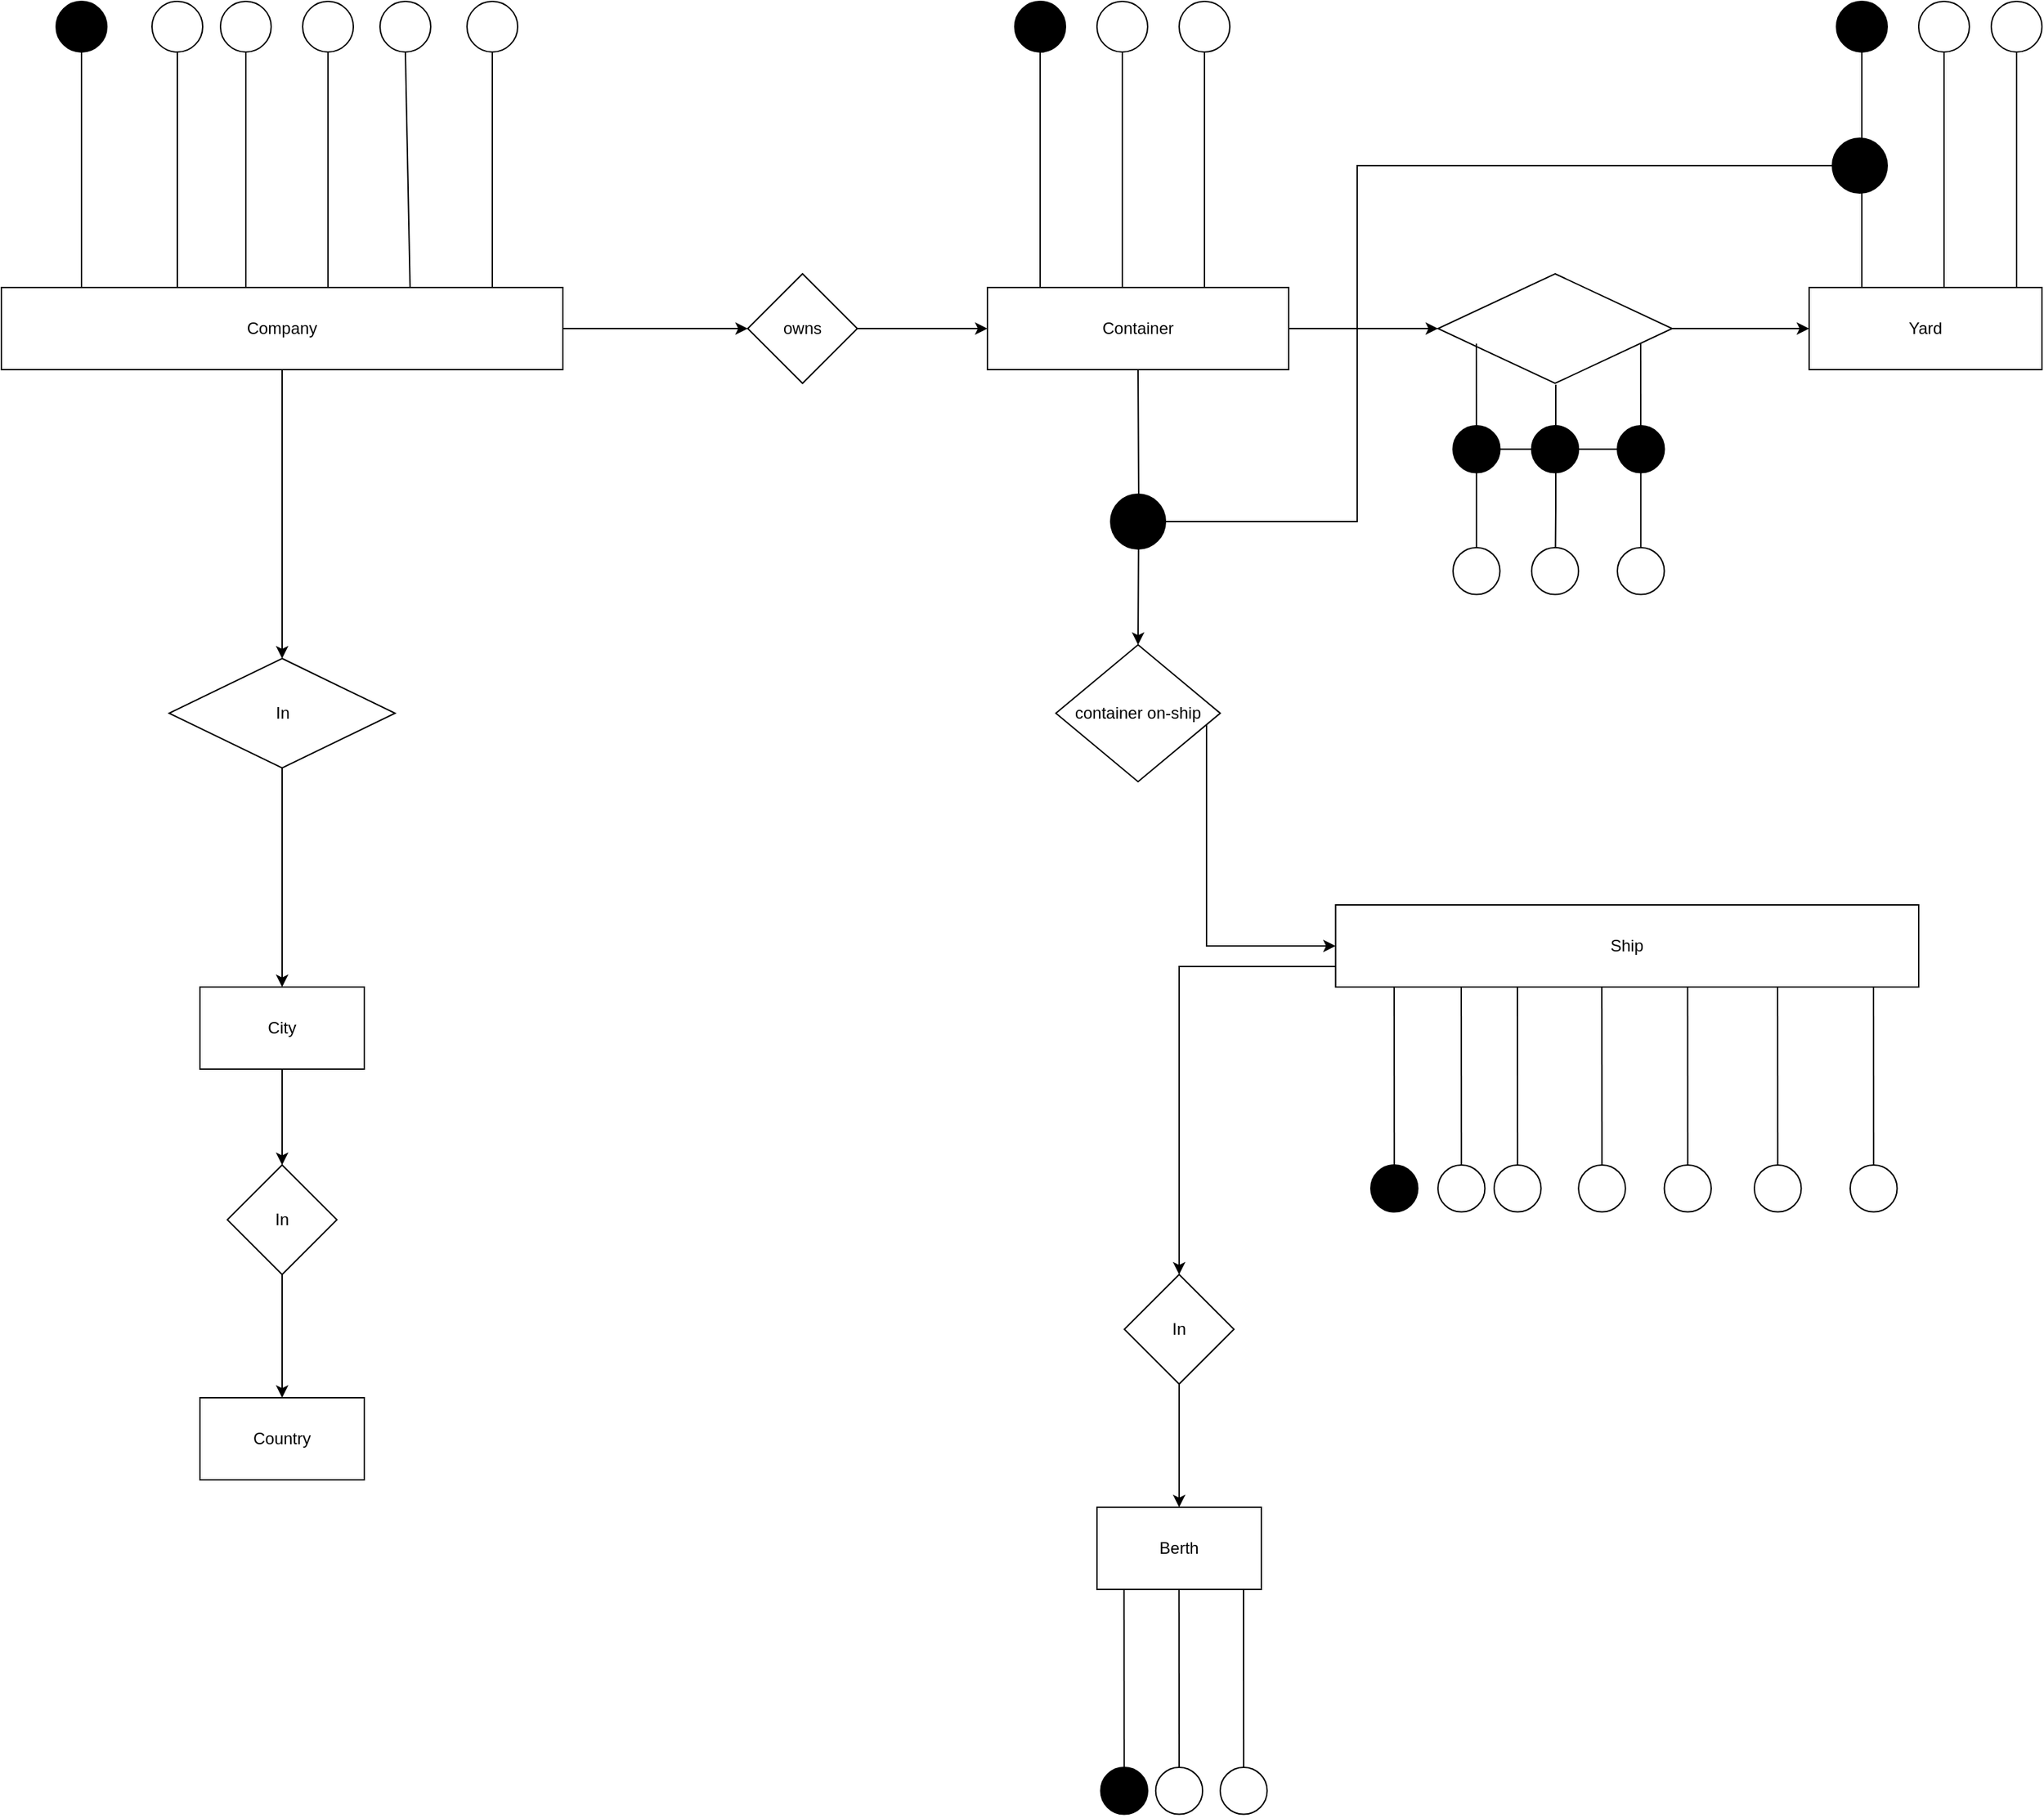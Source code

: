 <mxfile version="24.7.14">
  <diagram name="Page-1" id="e7e014a7-5840-1c2e-5031-d8a46d1fe8dd">
    <mxGraphModel dx="1023" dy="629" grid="1" gridSize="10" guides="1" tooltips="1" connect="1" arrows="1" fold="1" page="1" pageScale="1" pageWidth="1169" pageHeight="826" background="none" math="0" shadow="0">
      <root>
        <mxCell id="0" />
        <mxCell id="1" parent="0" />
        <mxCell id="70YwTGDPezHO6x178m7y-43" value="" style="endArrow=none;html=1;rounded=0;exitX=0.728;exitY=0.042;exitDx=0;exitDy=0;entryX=0;entryY=0.5;entryDx=0;entryDy=0;exitPerimeter=0;" parent="1" source="70YwTGDPezHO6x178m7y-44" target="70YwTGDPezHO6x178m7y-42" edge="1">
          <mxGeometry width="50" height="50" relative="1" as="geometry">
            <mxPoint x="260" y="260.5" as="sourcePoint" />
            <mxPoint x="280" y="180" as="targetPoint" />
          </mxGeometry>
        </mxCell>
        <mxCell id="70YwTGDPezHO6x178m7y-42" value="" style="ellipse;whiteSpace=wrap;html=1;aspect=fixed;rotation=-90;" parent="1" vertex="1">
          <mxGeometry x="316.5" y="130" width="37" height="37" as="geometry" />
        </mxCell>
        <mxCell id="70YwTGDPezHO6x178m7y-58" value="" style="edgeStyle=orthogonalEdgeStyle;rounded=0;orthogonalLoop=1;jettySize=auto;html=1;" parent="1" source="70YwTGDPezHO6x178m7y-44" target="70YwTGDPezHO6x178m7y-57" edge="1">
          <mxGeometry relative="1" as="geometry" />
        </mxCell>
        <mxCell id="70YwTGDPezHO6x178m7y-72" value="" style="edgeStyle=orthogonalEdgeStyle;rounded=0;orthogonalLoop=1;jettySize=auto;html=1;" parent="1" source="70YwTGDPezHO6x178m7y-44" target="70YwTGDPezHO6x178m7y-71" edge="1">
          <mxGeometry relative="1" as="geometry" />
        </mxCell>
        <mxCell id="70YwTGDPezHO6x178m7y-44" value="Company" style="rounded=0;whiteSpace=wrap;html=1;" parent="1" vertex="1">
          <mxGeometry x="40" y="339" width="410" height="60" as="geometry" />
        </mxCell>
        <mxCell id="70YwTGDPezHO6x178m7y-47" value="" style="endArrow=none;html=1;rounded=0;exitX=0.5;exitY=0;exitDx=0;exitDy=0;entryX=0;entryY=0.5;entryDx=0;entryDy=0;" parent="1" target="70YwTGDPezHO6x178m7y-48" edge="1">
          <mxGeometry width="50" height="50" relative="1" as="geometry">
            <mxPoint x="398.5" y="339" as="sourcePoint" />
            <mxPoint x="343.5" y="180" as="targetPoint" />
          </mxGeometry>
        </mxCell>
        <mxCell id="70YwTGDPezHO6x178m7y-48" value="" style="ellipse;whiteSpace=wrap;html=1;aspect=fixed;rotation=-90;" parent="1" vertex="1">
          <mxGeometry x="380" y="130" width="37" height="37" as="geometry" />
        </mxCell>
        <mxCell id="70YwTGDPezHO6x178m7y-49" value="" style="endArrow=none;html=1;rounded=0;exitX=0.5;exitY=0;exitDx=0;exitDy=0;entryX=0;entryY=0.5;entryDx=0;entryDy=0;" parent="1" target="70YwTGDPezHO6x178m7y-50" edge="1">
          <mxGeometry width="50" height="50" relative="1" as="geometry">
            <mxPoint x="278.5" y="339" as="sourcePoint" />
            <mxPoint x="223.5" y="180" as="targetPoint" />
          </mxGeometry>
        </mxCell>
        <mxCell id="70YwTGDPezHO6x178m7y-50" value="" style="ellipse;whiteSpace=wrap;html=1;aspect=fixed;rotation=-90;" parent="1" vertex="1">
          <mxGeometry x="260" y="130" width="37" height="37" as="geometry" />
        </mxCell>
        <mxCell id="70YwTGDPezHO6x178m7y-51" value="" style="endArrow=none;html=1;rounded=0;exitX=0.5;exitY=0;exitDx=0;exitDy=0;entryX=0;entryY=0.5;entryDx=0;entryDy=0;" parent="1" target="70YwTGDPezHO6x178m7y-52" edge="1">
          <mxGeometry width="50" height="50" relative="1" as="geometry">
            <mxPoint x="218.5" y="339" as="sourcePoint" />
            <mxPoint x="163.5" y="180" as="targetPoint" />
          </mxGeometry>
        </mxCell>
        <mxCell id="70YwTGDPezHO6x178m7y-52" value="" style="ellipse;whiteSpace=wrap;html=1;aspect=fixed;rotation=-90;" parent="1" vertex="1">
          <mxGeometry x="200" y="130" width="37" height="37" as="geometry" />
        </mxCell>
        <mxCell id="70YwTGDPezHO6x178m7y-53" value="" style="endArrow=none;html=1;rounded=0;exitX=0.5;exitY=0;exitDx=0;exitDy=0;entryX=0;entryY=0.5;entryDx=0;entryDy=0;" parent="1" target="70YwTGDPezHO6x178m7y-54" edge="1">
          <mxGeometry width="50" height="50" relative="1" as="geometry">
            <mxPoint x="168.5" y="339" as="sourcePoint" />
            <mxPoint x="113.5" y="180" as="targetPoint" />
          </mxGeometry>
        </mxCell>
        <mxCell id="70YwTGDPezHO6x178m7y-54" value="" style="ellipse;whiteSpace=wrap;html=1;aspect=fixed;rotation=-90;" parent="1" vertex="1">
          <mxGeometry x="150" y="130" width="37" height="37" as="geometry" />
        </mxCell>
        <mxCell id="70YwTGDPezHO6x178m7y-55" value="" style="endArrow=none;html=1;rounded=0;exitX=0.5;exitY=0;exitDx=0;exitDy=0;entryX=0;entryY=0.5;entryDx=0;entryDy=0;" parent="1" target="70YwTGDPezHO6x178m7y-56" edge="1">
          <mxGeometry width="50" height="50" relative="1" as="geometry">
            <mxPoint x="98.5" y="339" as="sourcePoint" />
            <mxPoint x="43.5" y="180" as="targetPoint" />
          </mxGeometry>
        </mxCell>
        <mxCell id="70YwTGDPezHO6x178m7y-56" value="" style="ellipse;whiteSpace=wrap;html=1;aspect=fixed;rotation=-90;fillColor=black;" parent="1" vertex="1">
          <mxGeometry x="80" y="130" width="37" height="37" as="geometry" />
        </mxCell>
        <mxCell id="70YwTGDPezHO6x178m7y-60" value="" style="edgeStyle=orthogonalEdgeStyle;rounded=0;orthogonalLoop=1;jettySize=auto;html=1;" parent="1" source="70YwTGDPezHO6x178m7y-57" target="70YwTGDPezHO6x178m7y-59" edge="1">
          <mxGeometry relative="1" as="geometry" />
        </mxCell>
        <mxCell id="70YwTGDPezHO6x178m7y-57" value="owns" style="rhombus;whiteSpace=wrap;html=1;rounded=0;" parent="1" vertex="1">
          <mxGeometry x="585" y="329" width="80" height="80" as="geometry" />
        </mxCell>
        <mxCell id="70YwTGDPezHO6x178m7y-68" value="" style="edgeStyle=orthogonalEdgeStyle;rounded=0;orthogonalLoop=1;jettySize=auto;html=1;" parent="1" target="70YwTGDPezHO6x178m7y-67" edge="1">
          <mxGeometry relative="1" as="geometry">
            <mxPoint x="870" y="399" as="sourcePoint" />
          </mxGeometry>
        </mxCell>
        <mxCell id="70YwTGDPezHO6x178m7y-85" value="" style="edgeStyle=orthogonalEdgeStyle;rounded=0;orthogonalLoop=1;jettySize=auto;html=1;" parent="1" source="70YwTGDPezHO6x178m7y-59" target="70YwTGDPezHO6x178m7y-84" edge="1">
          <mxGeometry relative="1" as="geometry" />
        </mxCell>
        <mxCell id="70YwTGDPezHO6x178m7y-59" value="Container" style="whiteSpace=wrap;html=1;rounded=0;" parent="1" vertex="1">
          <mxGeometry x="760" y="339" width="220" height="60" as="geometry" />
        </mxCell>
        <mxCell id="70YwTGDPezHO6x178m7y-61" value="" style="endArrow=none;html=1;rounded=0;exitX=0.5;exitY=0;exitDx=0;exitDy=0;entryX=0;entryY=0.5;entryDx=0;entryDy=0;" parent="1" target="70YwTGDPezHO6x178m7y-62" edge="1">
          <mxGeometry width="50" height="50" relative="1" as="geometry">
            <mxPoint x="798.5" y="339" as="sourcePoint" />
            <mxPoint x="743.5" y="180" as="targetPoint" />
          </mxGeometry>
        </mxCell>
        <mxCell id="70YwTGDPezHO6x178m7y-62" value="" style="ellipse;whiteSpace=wrap;html=1;aspect=fixed;rotation=-90;fillColor=black;" parent="1" vertex="1">
          <mxGeometry x="780" y="130" width="37" height="37" as="geometry" />
        </mxCell>
        <mxCell id="70YwTGDPezHO6x178m7y-63" value="" style="endArrow=none;html=1;rounded=0;exitX=0.5;exitY=0;exitDx=0;exitDy=0;entryX=0;entryY=0.5;entryDx=0;entryDy=0;" parent="1" target="70YwTGDPezHO6x178m7y-64" edge="1">
          <mxGeometry width="50" height="50" relative="1" as="geometry">
            <mxPoint x="858.5" y="339" as="sourcePoint" />
            <mxPoint x="803.5" y="180" as="targetPoint" />
          </mxGeometry>
        </mxCell>
        <mxCell id="70YwTGDPezHO6x178m7y-64" value="" style="ellipse;whiteSpace=wrap;html=1;aspect=fixed;rotation=-90;" parent="1" vertex="1">
          <mxGeometry x="840" y="130" width="37" height="37" as="geometry" />
        </mxCell>
        <mxCell id="70YwTGDPezHO6x178m7y-65" value="" style="endArrow=none;html=1;rounded=0;exitX=0.5;exitY=0;exitDx=0;exitDy=0;entryX=0;entryY=0.5;entryDx=0;entryDy=0;" parent="1" target="70YwTGDPezHO6x178m7y-66" edge="1">
          <mxGeometry width="50" height="50" relative="1" as="geometry">
            <mxPoint x="918.5" y="339" as="sourcePoint" />
            <mxPoint x="863.5" y="180" as="targetPoint" />
          </mxGeometry>
        </mxCell>
        <mxCell id="70YwTGDPezHO6x178m7y-66" value="" style="ellipse;whiteSpace=wrap;html=1;aspect=fixed;rotation=-90;" parent="1" vertex="1">
          <mxGeometry x="900" y="130" width="37" height="37" as="geometry" />
        </mxCell>
        <mxCell id="70YwTGDPezHO6x178m7y-70" value="" style="edgeStyle=orthogonalEdgeStyle;rounded=0;orthogonalLoop=1;jettySize=auto;html=1;" parent="1" source="70YwTGDPezHO6x178m7y-67" target="70YwTGDPezHO6x178m7y-69" edge="1">
          <mxGeometry relative="1" as="geometry">
            <Array as="points">
              <mxPoint x="920" y="800" />
              <mxPoint x="920" y="800" />
            </Array>
          </mxGeometry>
        </mxCell>
        <mxCell id="70YwTGDPezHO6x178m7y-67" value="container on-ship" style="rhombus;whiteSpace=wrap;html=1;rounded=0;" parent="1" vertex="1">
          <mxGeometry x="810" y="600" width="120" height="100" as="geometry" />
        </mxCell>
        <mxCell id="70YwTGDPezHO6x178m7y-81" value="" style="edgeStyle=orthogonalEdgeStyle;rounded=0;orthogonalLoop=1;jettySize=auto;html=1;exitX=0;exitY=0.75;exitDx=0;exitDy=0;" parent="1" source="70YwTGDPezHO6x178m7y-69" target="70YwTGDPezHO6x178m7y-80" edge="1">
          <mxGeometry relative="1" as="geometry">
            <Array as="points">
              <mxPoint x="900" y="835" />
            </Array>
          </mxGeometry>
        </mxCell>
        <mxCell id="70YwTGDPezHO6x178m7y-69" value="Ship" style="whiteSpace=wrap;html=1;rounded=0;" parent="1" vertex="1">
          <mxGeometry x="1014.25" y="790" width="425.75" height="60" as="geometry" />
        </mxCell>
        <mxCell id="70YwTGDPezHO6x178m7y-75" value="" style="edgeStyle=orthogonalEdgeStyle;rounded=0;orthogonalLoop=1;jettySize=auto;html=1;" parent="1" source="70YwTGDPezHO6x178m7y-71" target="70YwTGDPezHO6x178m7y-74" edge="1">
          <mxGeometry relative="1" as="geometry" />
        </mxCell>
        <mxCell id="70YwTGDPezHO6x178m7y-71" value="In" style="rhombus;whiteSpace=wrap;html=1;rounded=0;" parent="1" vertex="1">
          <mxGeometry x="162.5" y="610" width="165" height="80" as="geometry" />
        </mxCell>
        <mxCell id="70YwTGDPezHO6x178m7y-77" value="" style="edgeStyle=orthogonalEdgeStyle;rounded=0;orthogonalLoop=1;jettySize=auto;html=1;" parent="1" source="70YwTGDPezHO6x178m7y-74" target="70YwTGDPezHO6x178m7y-76" edge="1">
          <mxGeometry relative="1" as="geometry" />
        </mxCell>
        <mxCell id="70YwTGDPezHO6x178m7y-74" value="City" style="whiteSpace=wrap;html=1;rounded=0;" parent="1" vertex="1">
          <mxGeometry x="185" y="850" width="120" height="60" as="geometry" />
        </mxCell>
        <mxCell id="70YwTGDPezHO6x178m7y-79" value="" style="edgeStyle=orthogonalEdgeStyle;rounded=0;orthogonalLoop=1;jettySize=auto;html=1;" parent="1" source="70YwTGDPezHO6x178m7y-76" target="70YwTGDPezHO6x178m7y-78" edge="1">
          <mxGeometry relative="1" as="geometry" />
        </mxCell>
        <mxCell id="70YwTGDPezHO6x178m7y-76" value="In" style="rhombus;whiteSpace=wrap;html=1;rounded=0;" parent="1" vertex="1">
          <mxGeometry x="205" y="980" width="80" height="80" as="geometry" />
        </mxCell>
        <mxCell id="70YwTGDPezHO6x178m7y-78" value="Country" style="whiteSpace=wrap;html=1;rounded=0;" parent="1" vertex="1">
          <mxGeometry x="185" y="1150" width="120" height="60" as="geometry" />
        </mxCell>
        <mxCell id="70YwTGDPezHO6x178m7y-83" value="" style="edgeStyle=orthogonalEdgeStyle;rounded=0;orthogonalLoop=1;jettySize=auto;html=1;" parent="1" source="70YwTGDPezHO6x178m7y-80" target="70YwTGDPezHO6x178m7y-82" edge="1">
          <mxGeometry relative="1" as="geometry" />
        </mxCell>
        <mxCell id="70YwTGDPezHO6x178m7y-80" value="In" style="rhombus;whiteSpace=wrap;html=1;rounded=0;" parent="1" vertex="1">
          <mxGeometry x="860" y="1060" width="80" height="80" as="geometry" />
        </mxCell>
        <mxCell id="70YwTGDPezHO6x178m7y-82" value="Berth" style="whiteSpace=wrap;html=1;rounded=0;" parent="1" vertex="1">
          <mxGeometry x="840" y="1230" width="120" height="60" as="geometry" />
        </mxCell>
        <mxCell id="70YwTGDPezHO6x178m7y-87" value="" style="edgeStyle=orthogonalEdgeStyle;rounded=0;orthogonalLoop=1;jettySize=auto;html=1;" parent="1" source="70YwTGDPezHO6x178m7y-84" target="70YwTGDPezHO6x178m7y-86" edge="1">
          <mxGeometry relative="1" as="geometry" />
        </mxCell>
        <mxCell id="70YwTGDPezHO6x178m7y-84" value="" style="rhombus;whiteSpace=wrap;html=1;rounded=0;" parent="1" vertex="1">
          <mxGeometry x="1089" y="329" width="171" height="80" as="geometry" />
        </mxCell>
        <mxCell id="70YwTGDPezHO6x178m7y-86" value="Yard" style="whiteSpace=wrap;html=1;rounded=0;" parent="1" vertex="1">
          <mxGeometry x="1360" y="339" width="170" height="60" as="geometry" />
        </mxCell>
        <mxCell id="_iF7SoQvkyXgK8WLzw-X-3" value="" style="endArrow=none;html=1;rounded=0;exitX=0.5;exitY=0;exitDx=0;exitDy=0;entryX=0;entryY=0.5;entryDx=0;entryDy=0;" edge="1" parent="1" target="_iF7SoQvkyXgK8WLzw-X-4">
          <mxGeometry width="50" height="50" relative="1" as="geometry">
            <mxPoint x="1511.5" y="339" as="sourcePoint" />
            <mxPoint x="1456.5" y="180" as="targetPoint" />
          </mxGeometry>
        </mxCell>
        <mxCell id="_iF7SoQvkyXgK8WLzw-X-4" value="" style="ellipse;whiteSpace=wrap;html=1;aspect=fixed;rotation=-90;" vertex="1" parent="1">
          <mxGeometry x="1493" y="130" width="37" height="37" as="geometry" />
        </mxCell>
        <mxCell id="_iF7SoQvkyXgK8WLzw-X-5" value="" style="endArrow=none;html=1;rounded=0;exitX=0.5;exitY=0;exitDx=0;exitDy=0;entryX=0;entryY=0.5;entryDx=0;entryDy=0;" edge="1" parent="1" target="_iF7SoQvkyXgK8WLzw-X-6">
          <mxGeometry width="50" height="50" relative="1" as="geometry">
            <mxPoint x="1458.5" y="339" as="sourcePoint" />
            <mxPoint x="1403.5" y="180" as="targetPoint" />
          </mxGeometry>
        </mxCell>
        <mxCell id="_iF7SoQvkyXgK8WLzw-X-6" value="" style="ellipse;whiteSpace=wrap;html=1;aspect=fixed;rotation=-90;" vertex="1" parent="1">
          <mxGeometry x="1440" y="130" width="37" height="37" as="geometry" />
        </mxCell>
        <mxCell id="_iF7SoQvkyXgK8WLzw-X-7" value="" style="endArrow=none;html=1;rounded=0;exitX=0.5;exitY=0;exitDx=0;exitDy=0;entryX=0;entryY=0.5;entryDx=0;entryDy=0;" edge="1" parent="1" target="_iF7SoQvkyXgK8WLzw-X-8">
          <mxGeometry width="50" height="50" relative="1" as="geometry">
            <mxPoint x="1398.5" y="339" as="sourcePoint" />
            <mxPoint x="1343.5" y="180" as="targetPoint" />
          </mxGeometry>
        </mxCell>
        <mxCell id="_iF7SoQvkyXgK8WLzw-X-8" value="" style="ellipse;whiteSpace=wrap;html=1;aspect=fixed;rotation=-90;fillColor=black;" vertex="1" parent="1">
          <mxGeometry x="1380" y="130" width="37" height="37" as="geometry" />
        </mxCell>
        <mxCell id="_iF7SoQvkyXgK8WLzw-X-9" value="" style="endArrow=none;html=1;rounded=0;" edge="1" parent="1" source="_iF7SoQvkyXgK8WLzw-X-14" target="_iF7SoQvkyXgK8WLzw-X-13">
          <mxGeometry width="50" height="50" relative="1" as="geometry">
            <mxPoint x="870" y="510" as="sourcePoint" />
            <mxPoint x="1260" y="250" as="targetPoint" />
            <Array as="points">
              <mxPoint x="1030" y="510" />
              <mxPoint x="1030" y="250" />
            </Array>
          </mxGeometry>
        </mxCell>
        <mxCell id="_iF7SoQvkyXgK8WLzw-X-13" value="" style="ellipse;whiteSpace=wrap;html=1;aspect=fixed;fillColor=black;" vertex="1" parent="1">
          <mxGeometry x="1377" y="230" width="40" height="40" as="geometry" />
        </mxCell>
        <mxCell id="_iF7SoQvkyXgK8WLzw-X-16" value="" style="endArrow=none;html=1;rounded=0;" edge="1" parent="1" target="_iF7SoQvkyXgK8WLzw-X-14">
          <mxGeometry width="50" height="50" relative="1" as="geometry">
            <mxPoint x="870" y="510" as="sourcePoint" />
            <mxPoint x="1237" y="250" as="targetPoint" />
            <Array as="points" />
          </mxGeometry>
        </mxCell>
        <mxCell id="_iF7SoQvkyXgK8WLzw-X-14" value="" style="ellipse;whiteSpace=wrap;html=1;aspect=fixed;fillColor=black;" vertex="1" parent="1">
          <mxGeometry x="850" y="490" width="40" height="40" as="geometry" />
        </mxCell>
        <mxCell id="_iF7SoQvkyXgK8WLzw-X-17" value="" style="endArrow=none;html=1;rounded=0;entryX=0;entryY=0.5;entryDx=0;entryDy=0;" edge="1" parent="1" target="_iF7SoQvkyXgK8WLzw-X-18" source="_iF7SoQvkyXgK8WLzw-X-46">
          <mxGeometry width="50" height="50" relative="1" as="geometry">
            <mxPoint x="1117" y="380" as="sourcePoint" />
            <mxPoint x="1120.75" y="522" as="targetPoint" />
          </mxGeometry>
        </mxCell>
        <mxCell id="_iF7SoQvkyXgK8WLzw-X-18" value="" style="ellipse;whiteSpace=wrap;html=1;aspect=fixed;rotation=-90;" vertex="1" parent="1">
          <mxGeometry x="1100" y="529" width="34.25" height="34.25" as="geometry" />
        </mxCell>
        <mxCell id="_iF7SoQvkyXgK8WLzw-X-20" value="" style="endArrow=none;html=1;rounded=0;entryX=0;entryY=0.5;entryDx=0;entryDy=0;" edge="1" parent="1" target="_iF7SoQvkyXgK8WLzw-X-21">
          <mxGeometry width="50" height="50" relative="1" as="geometry">
            <mxPoint x="1175" y="410" as="sourcePoint" />
            <mxPoint x="1178.13" y="541" as="targetPoint" />
            <Array as="points">
              <mxPoint x="1175" y="500" />
            </Array>
          </mxGeometry>
        </mxCell>
        <mxCell id="_iF7SoQvkyXgK8WLzw-X-21" value="" style="ellipse;whiteSpace=wrap;html=1;aspect=fixed;rotation=-90;" vertex="1" parent="1">
          <mxGeometry x="1157.38" y="529" width="34.25" height="34.25" as="geometry" />
        </mxCell>
        <mxCell id="_iF7SoQvkyXgK8WLzw-X-22" value="" style="endArrow=none;html=1;rounded=0;entryX=0;entryY=0.5;entryDx=0;entryDy=0;" edge="1" parent="1" target="_iF7SoQvkyXgK8WLzw-X-23" source="_iF7SoQvkyXgK8WLzw-X-49">
          <mxGeometry width="50" height="50" relative="1" as="geometry">
            <mxPoint x="1237" y="380" as="sourcePoint" />
            <mxPoint x="1240.75" y="522" as="targetPoint" />
          </mxGeometry>
        </mxCell>
        <mxCell id="_iF7SoQvkyXgK8WLzw-X-23" value="" style="ellipse;whiteSpace=wrap;html=1;aspect=fixed;rotation=-90;" vertex="1" parent="1">
          <mxGeometry x="1220" y="529" width="34.25" height="34.25" as="geometry" />
        </mxCell>
        <mxCell id="_iF7SoQvkyXgK8WLzw-X-24" value="" style="endArrow=none;html=1;rounded=0;entryX=0;entryY=0.5;entryDx=0;entryDy=0;" edge="1" parent="1" target="_iF7SoQvkyXgK8WLzw-X-25">
          <mxGeometry width="50" height="50" relative="1" as="geometry">
            <mxPoint x="859.75" y="1290" as="sourcePoint" />
            <mxPoint x="863.5" y="1432" as="targetPoint" />
          </mxGeometry>
        </mxCell>
        <mxCell id="_iF7SoQvkyXgK8WLzw-X-25" value="" style="ellipse;whiteSpace=wrap;html=1;aspect=fixed;rotation=-90;fillColor=black;" vertex="1" parent="1">
          <mxGeometry x="842.75" y="1420" width="34.25" height="34.25" as="geometry" />
        </mxCell>
        <mxCell id="_iF7SoQvkyXgK8WLzw-X-26" value="" style="endArrow=none;html=1;rounded=0;entryX=0;entryY=0.5;entryDx=0;entryDy=0;" edge="1" parent="1" target="_iF7SoQvkyXgK8WLzw-X-27">
          <mxGeometry width="50" height="50" relative="1" as="geometry">
            <mxPoint x="899.88" y="1290" as="sourcePoint" />
            <mxPoint x="903.63" y="1432" as="targetPoint" />
          </mxGeometry>
        </mxCell>
        <mxCell id="_iF7SoQvkyXgK8WLzw-X-27" value="" style="ellipse;whiteSpace=wrap;html=1;aspect=fixed;rotation=-90;" vertex="1" parent="1">
          <mxGeometry x="882.88" y="1420" width="34.25" height="34.25" as="geometry" />
        </mxCell>
        <mxCell id="_iF7SoQvkyXgK8WLzw-X-28" value="" style="endArrow=none;html=1;rounded=0;entryX=0;entryY=0.5;entryDx=0;entryDy=0;" edge="1" parent="1" target="_iF7SoQvkyXgK8WLzw-X-29">
          <mxGeometry width="50" height="50" relative="1" as="geometry">
            <mxPoint x="947" y="1290" as="sourcePoint" />
            <mxPoint x="950.75" y="1432" as="targetPoint" />
          </mxGeometry>
        </mxCell>
        <mxCell id="_iF7SoQvkyXgK8WLzw-X-29" value="" style="ellipse;whiteSpace=wrap;html=1;aspect=fixed;rotation=-90;" vertex="1" parent="1">
          <mxGeometry x="930" y="1420" width="34.25" height="34.25" as="geometry" />
        </mxCell>
        <mxCell id="_iF7SoQvkyXgK8WLzw-X-30" value="" style="endArrow=none;html=1;rounded=0;entryX=0;entryY=0.5;entryDx=0;entryDy=0;" edge="1" parent="1" target="_iF7SoQvkyXgK8WLzw-X-31">
          <mxGeometry width="50" height="50" relative="1" as="geometry">
            <mxPoint x="1057" y="850" as="sourcePoint" />
            <mxPoint x="1060.75" y="992" as="targetPoint" />
          </mxGeometry>
        </mxCell>
        <mxCell id="_iF7SoQvkyXgK8WLzw-X-31" value="" style="ellipse;whiteSpace=wrap;html=1;aspect=fixed;rotation=-90;fillColor=black;" vertex="1" parent="1">
          <mxGeometry x="1040" y="980" width="34.25" height="34.25" as="geometry" />
        </mxCell>
        <mxCell id="_iF7SoQvkyXgK8WLzw-X-32" value="" style="endArrow=none;html=1;rounded=0;entryX=0;entryY=0.5;entryDx=0;entryDy=0;" edge="1" parent="1" target="_iF7SoQvkyXgK8WLzw-X-33">
          <mxGeometry width="50" height="50" relative="1" as="geometry">
            <mxPoint x="1106" y="850" as="sourcePoint" />
            <mxPoint x="1109.75" y="992" as="targetPoint" />
          </mxGeometry>
        </mxCell>
        <mxCell id="_iF7SoQvkyXgK8WLzw-X-33" value="" style="ellipse;whiteSpace=wrap;html=1;aspect=fixed;rotation=-90;" vertex="1" parent="1">
          <mxGeometry x="1089" y="980" width="34.25" height="34.25" as="geometry" />
        </mxCell>
        <mxCell id="_iF7SoQvkyXgK8WLzw-X-34" value="" style="endArrow=none;html=1;rounded=0;entryX=0;entryY=0.5;entryDx=0;entryDy=0;" edge="1" parent="1" target="_iF7SoQvkyXgK8WLzw-X-35">
          <mxGeometry width="50" height="50" relative="1" as="geometry">
            <mxPoint x="1147" y="850" as="sourcePoint" />
            <mxPoint x="1150.75" y="992" as="targetPoint" />
          </mxGeometry>
        </mxCell>
        <mxCell id="_iF7SoQvkyXgK8WLzw-X-35" value="" style="ellipse;whiteSpace=wrap;html=1;aspect=fixed;rotation=-90;" vertex="1" parent="1">
          <mxGeometry x="1130" y="980" width="34.25" height="34.25" as="geometry" />
        </mxCell>
        <mxCell id="_iF7SoQvkyXgK8WLzw-X-36" value="" style="endArrow=none;html=1;rounded=0;entryX=0;entryY=0.5;entryDx=0;entryDy=0;" edge="1" parent="1" target="_iF7SoQvkyXgK8WLzw-X-37">
          <mxGeometry width="50" height="50" relative="1" as="geometry">
            <mxPoint x="1208.63" y="850" as="sourcePoint" />
            <mxPoint x="1212.38" y="992" as="targetPoint" />
          </mxGeometry>
        </mxCell>
        <mxCell id="_iF7SoQvkyXgK8WLzw-X-37" value="" style="ellipse;whiteSpace=wrap;html=1;aspect=fixed;rotation=-90;" vertex="1" parent="1">
          <mxGeometry x="1191.63" y="980" width="34.25" height="34.25" as="geometry" />
        </mxCell>
        <mxCell id="_iF7SoQvkyXgK8WLzw-X-38" value="" style="endArrow=none;html=1;rounded=0;entryX=0;entryY=0.5;entryDx=0;entryDy=0;" edge="1" parent="1" target="_iF7SoQvkyXgK8WLzw-X-39">
          <mxGeometry width="50" height="50" relative="1" as="geometry">
            <mxPoint x="1271.25" y="850" as="sourcePoint" />
            <mxPoint x="1275" y="992" as="targetPoint" />
          </mxGeometry>
        </mxCell>
        <mxCell id="_iF7SoQvkyXgK8WLzw-X-39" value="" style="ellipse;whiteSpace=wrap;html=1;aspect=fixed;rotation=-90;" vertex="1" parent="1">
          <mxGeometry x="1254.25" y="980" width="34.25" height="34.25" as="geometry" />
        </mxCell>
        <mxCell id="_iF7SoQvkyXgK8WLzw-X-40" value="" style="endArrow=none;html=1;rounded=0;entryX=0;entryY=0.5;entryDx=0;entryDy=0;" edge="1" parent="1" target="_iF7SoQvkyXgK8WLzw-X-41">
          <mxGeometry width="50" height="50" relative="1" as="geometry">
            <mxPoint x="1337" y="850" as="sourcePoint" />
            <mxPoint x="1340.75" y="992" as="targetPoint" />
          </mxGeometry>
        </mxCell>
        <mxCell id="_iF7SoQvkyXgK8WLzw-X-41" value="" style="ellipse;whiteSpace=wrap;html=1;aspect=fixed;rotation=-90;" vertex="1" parent="1">
          <mxGeometry x="1320" y="980" width="34.25" height="34.25" as="geometry" />
        </mxCell>
        <mxCell id="_iF7SoQvkyXgK8WLzw-X-42" value="" style="endArrow=none;html=1;rounded=0;entryX=0;entryY=0.5;entryDx=0;entryDy=0;" edge="1" parent="1" target="_iF7SoQvkyXgK8WLzw-X-43">
          <mxGeometry width="50" height="50" relative="1" as="geometry">
            <mxPoint x="1407" y="850" as="sourcePoint" />
            <mxPoint x="1410.75" y="992" as="targetPoint" />
          </mxGeometry>
        </mxCell>
        <mxCell id="_iF7SoQvkyXgK8WLzw-X-43" value="" style="ellipse;whiteSpace=wrap;html=1;aspect=fixed;rotation=-90;" vertex="1" parent="1">
          <mxGeometry x="1390" y="980" width="34.25" height="34.25" as="geometry" />
        </mxCell>
        <mxCell id="_iF7SoQvkyXgK8WLzw-X-47" value="" style="endArrow=none;html=1;rounded=0;entryX=0;entryY=0.5;entryDx=0;entryDy=0;" edge="1" parent="1" target="_iF7SoQvkyXgK8WLzw-X-46">
          <mxGeometry width="50" height="50" relative="1" as="geometry">
            <mxPoint x="1117" y="380" as="sourcePoint" />
            <mxPoint x="1117" y="563" as="targetPoint" />
          </mxGeometry>
        </mxCell>
        <mxCell id="_iF7SoQvkyXgK8WLzw-X-46" value="" style="ellipse;whiteSpace=wrap;html=1;aspect=fixed;rotation=-90;fillColor=black;" vertex="1" parent="1">
          <mxGeometry x="1100" y="440" width="34.25" height="34.25" as="geometry" />
        </mxCell>
        <mxCell id="_iF7SoQvkyXgK8WLzw-X-48" value="" style="ellipse;whiteSpace=wrap;html=1;aspect=fixed;rotation=-90;fillColor=black;" vertex="1" parent="1">
          <mxGeometry x="1157.37" y="440" width="34.25" height="34.25" as="geometry" />
        </mxCell>
        <mxCell id="_iF7SoQvkyXgK8WLzw-X-50" value="" style="endArrow=none;html=1;rounded=0;entryX=0;entryY=0.5;entryDx=0;entryDy=0;" edge="1" parent="1" target="_iF7SoQvkyXgK8WLzw-X-49">
          <mxGeometry width="50" height="50" relative="1" as="geometry">
            <mxPoint x="1237" y="380" as="sourcePoint" />
            <mxPoint x="1237" y="574" as="targetPoint" />
          </mxGeometry>
        </mxCell>
        <mxCell id="_iF7SoQvkyXgK8WLzw-X-49" value="" style="ellipse;whiteSpace=wrap;html=1;aspect=fixed;rotation=-90;fillColor=black;" vertex="1" parent="1">
          <mxGeometry x="1220" y="440" width="34.25" height="34.25" as="geometry" />
        </mxCell>
        <mxCell id="_iF7SoQvkyXgK8WLzw-X-51" value="" style="endArrow=none;html=1;rounded=0;exitX=0.5;exitY=1;exitDx=0;exitDy=0;entryX=0.5;entryY=0;entryDx=0;entryDy=0;" edge="1" parent="1" source="_iF7SoQvkyXgK8WLzw-X-48" target="_iF7SoQvkyXgK8WLzw-X-49">
          <mxGeometry width="50" height="50" relative="1" as="geometry">
            <mxPoint x="1250" y="590" as="sourcePoint" />
            <mxPoint x="1300" y="540" as="targetPoint" />
          </mxGeometry>
        </mxCell>
        <mxCell id="_iF7SoQvkyXgK8WLzw-X-53" value="" style="endArrow=none;html=1;rounded=0;exitX=0.5;exitY=1;exitDx=0;exitDy=0;entryX=0.5;entryY=0;entryDx=0;entryDy=0;" edge="1" parent="1" source="_iF7SoQvkyXgK8WLzw-X-46" target="_iF7SoQvkyXgK8WLzw-X-48">
          <mxGeometry width="50" height="50" relative="1" as="geometry">
            <mxPoint x="1202" y="467" as="sourcePoint" />
            <mxPoint x="1150" y="457" as="targetPoint" />
            <Array as="points" />
          </mxGeometry>
        </mxCell>
      </root>
    </mxGraphModel>
  </diagram>
</mxfile>
